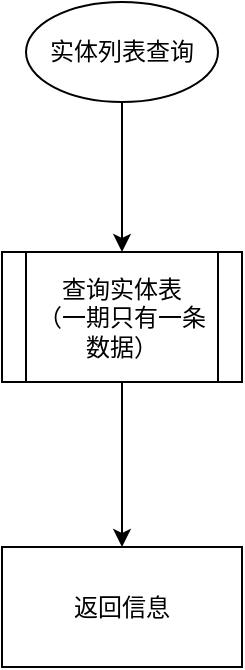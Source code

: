<mxfile version="24.8.0">
  <diagram name="第 1 页" id="2dcAdgP-2C7tUKXjDjCs">
    <mxGraphModel dx="1026" dy="650" grid="1" gridSize="10" guides="1" tooltips="1" connect="1" arrows="1" fold="1" page="1" pageScale="1" pageWidth="827" pageHeight="1169" math="0" shadow="0">
      <root>
        <mxCell id="0" />
        <mxCell id="1" parent="0" />
        <mxCell id="ZIL89ulPozFnJqzww_c7-3" value="" style="edgeStyle=orthogonalEdgeStyle;rounded=0;orthogonalLoop=1;jettySize=auto;html=1;" edge="1" parent="1" source="ZIL89ulPozFnJqzww_c7-1" target="ZIL89ulPozFnJqzww_c7-2">
          <mxGeometry relative="1" as="geometry" />
        </mxCell>
        <mxCell id="ZIL89ulPozFnJqzww_c7-1" value="实体列表查询" style="ellipse;whiteSpace=wrap;html=1;" vertex="1" parent="1">
          <mxGeometry x="354" y="150" width="96" height="50" as="geometry" />
        </mxCell>
        <mxCell id="ZIL89ulPozFnJqzww_c7-5" value="" style="edgeStyle=orthogonalEdgeStyle;rounded=0;orthogonalLoop=1;jettySize=auto;html=1;" edge="1" parent="1" source="ZIL89ulPozFnJqzww_c7-2" target="ZIL89ulPozFnJqzww_c7-4">
          <mxGeometry relative="1" as="geometry" />
        </mxCell>
        <mxCell id="ZIL89ulPozFnJqzww_c7-2" value="查询实体表&lt;div&gt;（一期只有一条数据）&lt;/div&gt;" style="shape=process;whiteSpace=wrap;html=1;backgroundOutline=1;" vertex="1" parent="1">
          <mxGeometry x="342" y="275" width="120" height="65" as="geometry" />
        </mxCell>
        <mxCell id="ZIL89ulPozFnJqzww_c7-4" value="返回信息" style="whiteSpace=wrap;html=1;" vertex="1" parent="1">
          <mxGeometry x="342" y="422.5" width="120" height="60" as="geometry" />
        </mxCell>
      </root>
    </mxGraphModel>
  </diagram>
</mxfile>
